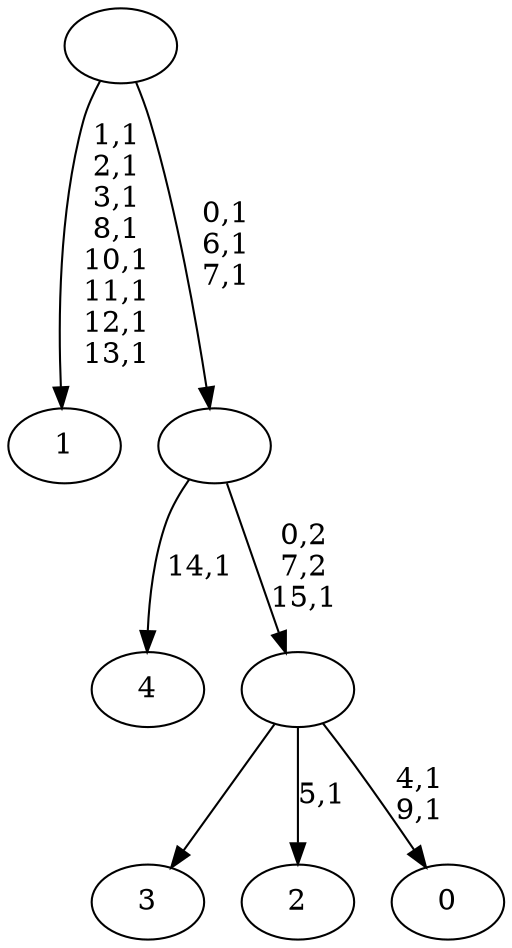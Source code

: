 digraph T {
	21 [label="4"]
	19 [label="3"]
	18 [label="2"]
	16 [label="1"]
	7 [label="0"]
	4 [label=""]
	3 [label=""]
	0 [label=""]
	4 -> 7 [label="4,1\n9,1"]
	4 -> 18 [label="5,1"]
	4 -> 19 [label=""]
	3 -> 21 [label="14,1"]
	3 -> 4 [label="0,2\n7,2\n15,1"]
	0 -> 3 [label="0,1\n6,1\n7,1"]
	0 -> 16 [label="1,1\n2,1\n3,1\n8,1\n10,1\n11,1\n12,1\n13,1"]
}
